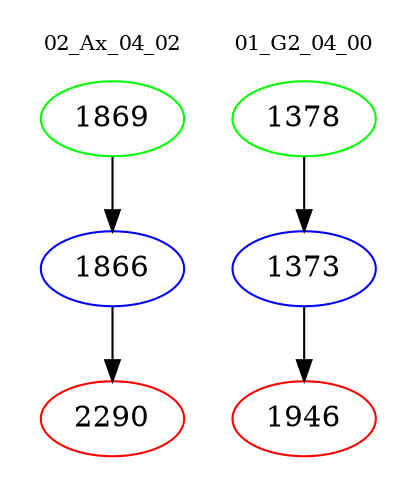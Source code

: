 digraph{
subgraph cluster_0 {
color = white
label = "02_Ax_04_02";
fontsize=10;
T0_1869 [label="1869", color="green"]
T0_1869 -> T0_1866 [color="black"]
T0_1866 [label="1866", color="blue"]
T0_1866 -> T0_2290 [color="black"]
T0_2290 [label="2290", color="red"]
}
subgraph cluster_1 {
color = white
label = "01_G2_04_00";
fontsize=10;
T1_1378 [label="1378", color="green"]
T1_1378 -> T1_1373 [color="black"]
T1_1373 [label="1373", color="blue"]
T1_1373 -> T1_1946 [color="black"]
T1_1946 [label="1946", color="red"]
}
}
